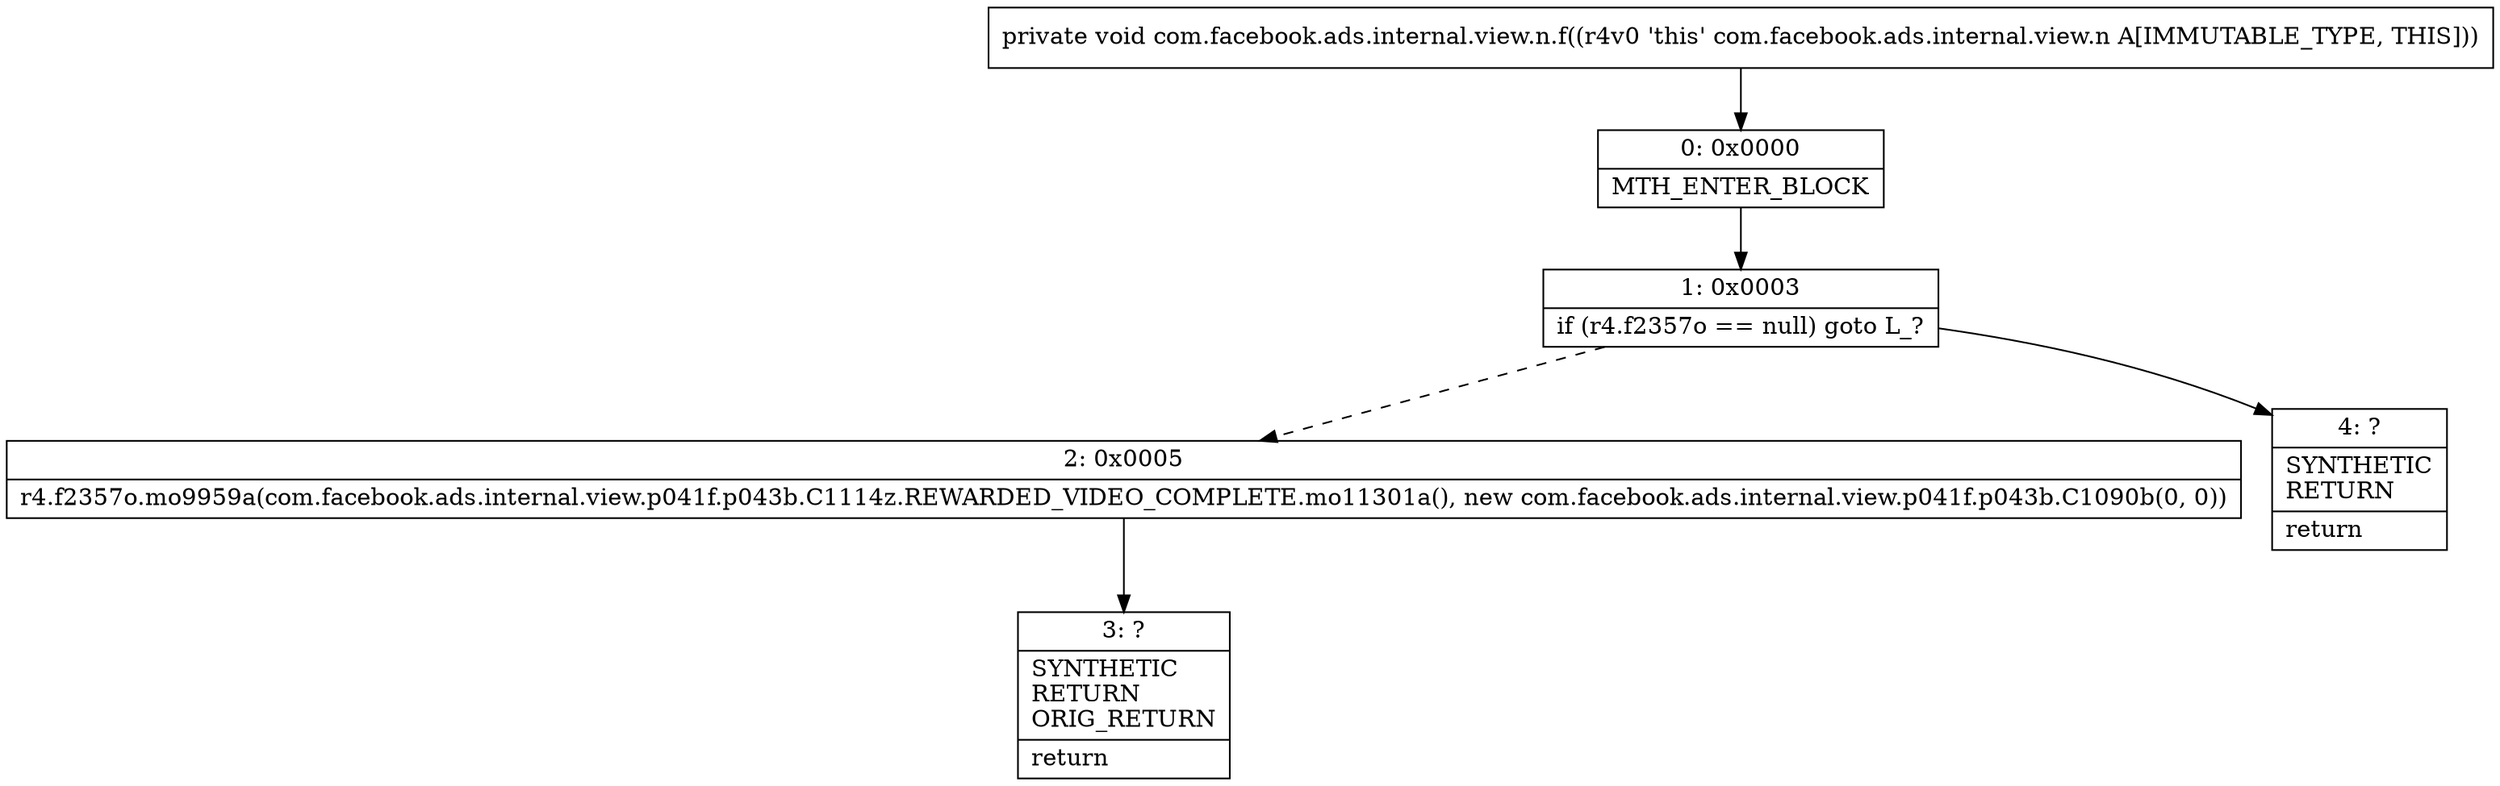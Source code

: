 digraph "CFG forcom.facebook.ads.internal.view.n.f()V" {
Node_0 [shape=record,label="{0\:\ 0x0000|MTH_ENTER_BLOCK\l}"];
Node_1 [shape=record,label="{1\:\ 0x0003|if (r4.f2357o == null) goto L_?\l}"];
Node_2 [shape=record,label="{2\:\ 0x0005|r4.f2357o.mo9959a(com.facebook.ads.internal.view.p041f.p043b.C1114z.REWARDED_VIDEO_COMPLETE.mo11301a(), new com.facebook.ads.internal.view.p041f.p043b.C1090b(0, 0))\l}"];
Node_3 [shape=record,label="{3\:\ ?|SYNTHETIC\lRETURN\lORIG_RETURN\l|return\l}"];
Node_4 [shape=record,label="{4\:\ ?|SYNTHETIC\lRETURN\l|return\l}"];
MethodNode[shape=record,label="{private void com.facebook.ads.internal.view.n.f((r4v0 'this' com.facebook.ads.internal.view.n A[IMMUTABLE_TYPE, THIS])) }"];
MethodNode -> Node_0;
Node_0 -> Node_1;
Node_1 -> Node_2[style=dashed];
Node_1 -> Node_4;
Node_2 -> Node_3;
}

